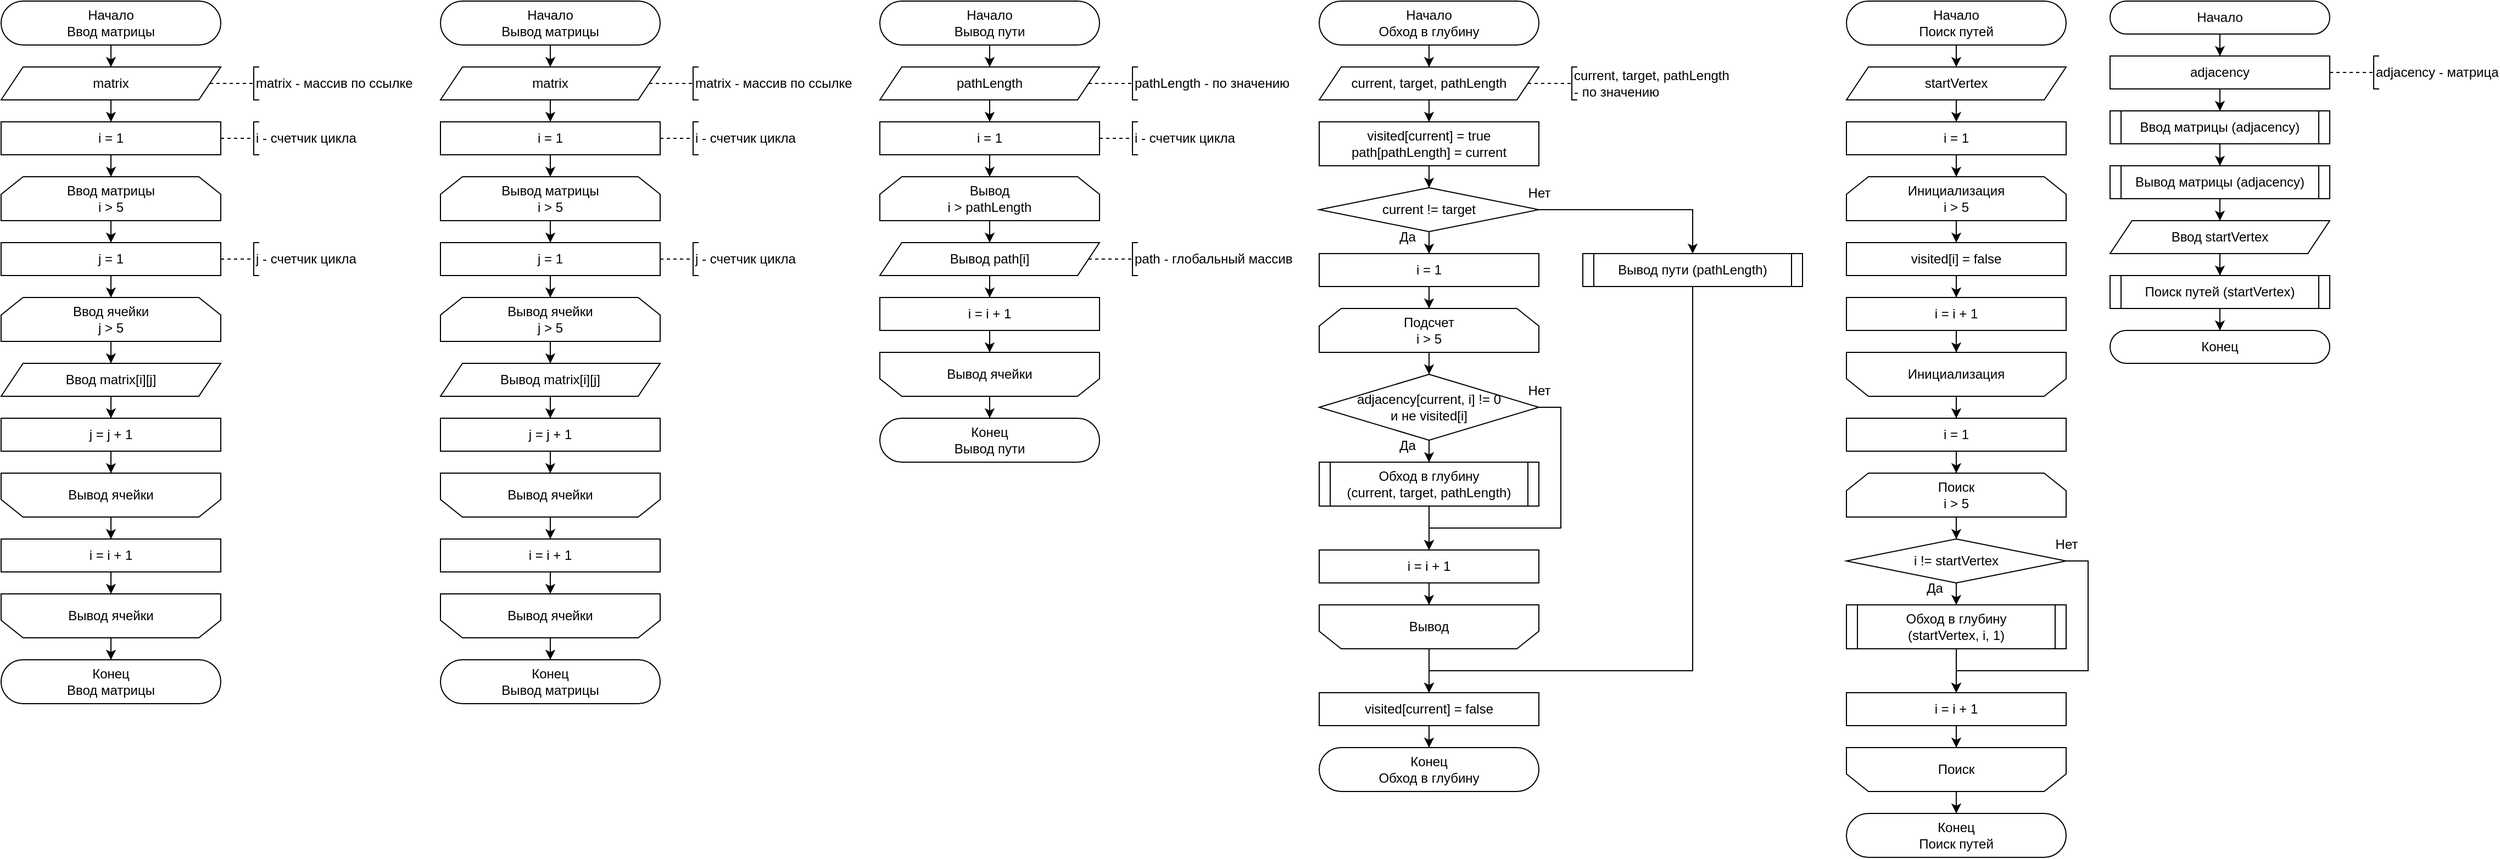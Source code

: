 <mxfile version="27.0.6">
  <diagram name="Страница — 1" id="PtERw0xOoVtdUdhSGjrE">
    <mxGraphModel dx="7130" dy="1777" grid="1" gridSize="10" guides="1" tooltips="1" connect="1" arrows="1" fold="1" page="1" pageScale="1" pageWidth="827" pageHeight="1169" math="0" shadow="0">
      <root>
        <mxCell id="0" />
        <mxCell id="1" parent="0" />
        <mxCell id="CgaMYkyJj40ak3xBpee--20" style="edgeStyle=orthogonalEdgeStyle;rounded=0;orthogonalLoop=1;jettySize=auto;html=1;" parent="1" source="CgaMYkyJj40ak3xBpee--1" target="CgaMYkyJj40ak3xBpee--19" edge="1">
          <mxGeometry relative="1" as="geometry" />
        </mxCell>
        <mxCell id="CgaMYkyJj40ak3xBpee--1" value="Начало&lt;div&gt;Вывод матрицы&lt;/div&gt;" style="rounded=1;whiteSpace=wrap;html=1;arcSize=50;" parent="1" vertex="1">
          <mxGeometry x="440" y="2360" width="200" height="40" as="geometry" />
        </mxCell>
        <mxCell id="CgaMYkyJj40ak3xBpee--2" style="edgeStyle=orthogonalEdgeStyle;rounded=0;orthogonalLoop=1;jettySize=auto;html=1;" parent="1" source="CgaMYkyJj40ak3xBpee--3" target="CgaMYkyJj40ak3xBpee--5" edge="1">
          <mxGeometry relative="1" as="geometry" />
        </mxCell>
        <mxCell id="CgaMYkyJj40ak3xBpee--3" value="i = 1" style="rounded=0;whiteSpace=wrap;html=1;" parent="1" vertex="1">
          <mxGeometry x="440" y="2470" width="200" height="30" as="geometry" />
        </mxCell>
        <mxCell id="CgaMYkyJj40ak3xBpee--4" style="edgeStyle=orthogonalEdgeStyle;rounded=0;orthogonalLoop=1;jettySize=auto;html=1;" parent="1" source="CgaMYkyJj40ak3xBpee--5" target="CgaMYkyJj40ak3xBpee--7" edge="1">
          <mxGeometry relative="1" as="geometry" />
        </mxCell>
        <mxCell id="CgaMYkyJj40ak3xBpee--5" value="Вывод матрицы&lt;br&gt;&lt;div&gt;&lt;font style=&quot;color: rgb(0, 0, 0);&quot;&gt;i &amp;gt; 5&lt;/font&gt;&lt;/div&gt;" style="shape=loopLimit;whiteSpace=wrap;html=1;" parent="1" vertex="1">
          <mxGeometry x="440" y="2520" width="200" height="40" as="geometry" />
        </mxCell>
        <mxCell id="CgaMYkyJj40ak3xBpee--6" style="edgeStyle=orthogonalEdgeStyle;rounded=0;orthogonalLoop=1;jettySize=auto;html=1;" parent="1" source="CgaMYkyJj40ak3xBpee--7" target="CgaMYkyJj40ak3xBpee--9" edge="1">
          <mxGeometry relative="1" as="geometry" />
        </mxCell>
        <mxCell id="CgaMYkyJj40ak3xBpee--7" value="j = 1" style="rounded=0;whiteSpace=wrap;html=1;" parent="1" vertex="1">
          <mxGeometry x="440" y="2580" width="200" height="30" as="geometry" />
        </mxCell>
        <mxCell id="CgaMYkyJj40ak3xBpee--8" style="edgeStyle=orthogonalEdgeStyle;rounded=0;orthogonalLoop=1;jettySize=auto;html=1;" parent="1" source="CgaMYkyJj40ak3xBpee--9" target="CgaMYkyJj40ak3xBpee--11" edge="1">
          <mxGeometry relative="1" as="geometry" />
        </mxCell>
        <mxCell id="CgaMYkyJj40ak3xBpee--9" value="Вывод ячейки&lt;br&gt;&lt;div&gt;&lt;font style=&quot;color: rgb(0, 0, 0);&quot;&gt;j &amp;gt; 5&lt;/font&gt;&lt;/div&gt;" style="shape=loopLimit;whiteSpace=wrap;html=1;" parent="1" vertex="1">
          <mxGeometry x="440" y="2630" width="200" height="40" as="geometry" />
        </mxCell>
        <mxCell id="CgaMYkyJj40ak3xBpee--10" style="edgeStyle=orthogonalEdgeStyle;rounded=0;orthogonalLoop=1;jettySize=auto;html=1;" parent="1" source="CgaMYkyJj40ak3xBpee--11" target="CgaMYkyJj40ak3xBpee--13" edge="1">
          <mxGeometry relative="1" as="geometry" />
        </mxCell>
        <mxCell id="CgaMYkyJj40ak3xBpee--11" value="Вывод matrix[i][j]" style="shape=parallelogram;perimeter=parallelogramPerimeter;whiteSpace=wrap;html=1;fixedSize=1;" parent="1" vertex="1">
          <mxGeometry x="440" y="2690" width="200" height="30" as="geometry" />
        </mxCell>
        <mxCell id="CgaMYkyJj40ak3xBpee--12" style="edgeStyle=orthogonalEdgeStyle;rounded=0;orthogonalLoop=1;jettySize=auto;html=1;" parent="1" source="CgaMYkyJj40ak3xBpee--13" target="CgaMYkyJj40ak3xBpee--15" edge="1">
          <mxGeometry relative="1" as="geometry" />
        </mxCell>
        <mxCell id="CgaMYkyJj40ak3xBpee--13" value="j = j + 1" style="rounded=0;whiteSpace=wrap;html=1;" parent="1" vertex="1">
          <mxGeometry x="440" y="2740" width="200" height="30" as="geometry" />
        </mxCell>
        <mxCell id="CgaMYkyJj40ak3xBpee--14" style="edgeStyle=orthogonalEdgeStyle;rounded=0;orthogonalLoop=1;jettySize=auto;html=1;" parent="1" source="CgaMYkyJj40ak3xBpee--15" target="CgaMYkyJj40ak3xBpee--17" edge="1">
          <mxGeometry relative="1" as="geometry" />
        </mxCell>
        <mxCell id="CgaMYkyJj40ak3xBpee--15" value="Вывод ячейки" style="shape=loopLimit;whiteSpace=wrap;html=1;direction=west;" parent="1" vertex="1">
          <mxGeometry x="440" y="2790" width="200" height="40" as="geometry" />
        </mxCell>
        <mxCell id="CgaMYkyJj40ak3xBpee--16" style="edgeStyle=orthogonalEdgeStyle;rounded=0;orthogonalLoop=1;jettySize=auto;html=1;" parent="1" source="CgaMYkyJj40ak3xBpee--17" target="CgaMYkyJj40ak3xBpee--18" edge="1">
          <mxGeometry relative="1" as="geometry" />
        </mxCell>
        <mxCell id="CgaMYkyJj40ak3xBpee--17" value="i = i + 1" style="rounded=0;whiteSpace=wrap;html=1;" parent="1" vertex="1">
          <mxGeometry x="440" y="2850" width="200" height="30" as="geometry" />
        </mxCell>
        <mxCell id="CgaMYkyJj40ak3xBpee--26" style="edgeStyle=orthogonalEdgeStyle;rounded=0;orthogonalLoop=1;jettySize=auto;html=1;" parent="1" source="CgaMYkyJj40ak3xBpee--18" target="CgaMYkyJj40ak3xBpee--25" edge="1">
          <mxGeometry relative="1" as="geometry" />
        </mxCell>
        <mxCell id="CgaMYkyJj40ak3xBpee--18" value="Вывод ячейки" style="shape=loopLimit;whiteSpace=wrap;html=1;direction=west;" parent="1" vertex="1">
          <mxGeometry x="440" y="2900" width="200" height="40" as="geometry" />
        </mxCell>
        <mxCell id="CgaMYkyJj40ak3xBpee--21" style="edgeStyle=orthogonalEdgeStyle;rounded=0;orthogonalLoop=1;jettySize=auto;html=1;" parent="1" source="CgaMYkyJj40ak3xBpee--19" target="CgaMYkyJj40ak3xBpee--3" edge="1">
          <mxGeometry relative="1" as="geometry" />
        </mxCell>
        <mxCell id="CgaMYkyJj40ak3xBpee--19" value="matrix" style="shape=parallelogram;perimeter=parallelogramPerimeter;whiteSpace=wrap;html=1;fixedSize=1;" parent="1" vertex="1">
          <mxGeometry x="440" y="2420" width="200" height="30" as="geometry" />
        </mxCell>
        <mxCell id="CgaMYkyJj40ak3xBpee--23" value="matrix - массив по ссылке" style="strokeWidth=1;html=1;shape=mxgraph.flowchart.annotation_1;align=left;pointerEvents=1;" parent="1" vertex="1">
          <mxGeometry x="670" y="2420" width="5" height="30" as="geometry" />
        </mxCell>
        <mxCell id="CgaMYkyJj40ak3xBpee--24" value="" style="endArrow=none;html=1;rounded=0;entryX=0;entryY=0.5;entryDx=0;entryDy=0;entryPerimeter=0;dashed=1;" parent="1" target="CgaMYkyJj40ak3xBpee--23" edge="1">
          <mxGeometry width="50" height="50" relative="1" as="geometry">
            <mxPoint x="630" y="2435" as="sourcePoint" />
            <mxPoint x="720" y="2425" as="targetPoint" />
          </mxGeometry>
        </mxCell>
        <mxCell id="CgaMYkyJj40ak3xBpee--25" value="Конец&lt;br&gt;&lt;div&gt;Вывод матрицы&lt;/div&gt;" style="rounded=1;whiteSpace=wrap;html=1;arcSize=50;" parent="1" vertex="1">
          <mxGeometry x="440" y="2960" width="200" height="40" as="geometry" />
        </mxCell>
        <mxCell id="CgaMYkyJj40ak3xBpee--354" style="edgeStyle=orthogonalEdgeStyle;rounded=0;orthogonalLoop=1;jettySize=auto;html=1;" parent="1" source="CgaMYkyJj40ak3xBpee--27" target="CgaMYkyJj40ak3xBpee--351" edge="1">
          <mxGeometry relative="1" as="geometry" />
        </mxCell>
        <mxCell id="CgaMYkyJj40ak3xBpee--27" value="Начало&lt;div&gt;Ввод матрицы&lt;/div&gt;" style="rounded=1;whiteSpace=wrap;html=1;arcSize=50;" parent="1" vertex="1">
          <mxGeometry x="40" y="2360" width="200" height="40" as="geometry" />
        </mxCell>
        <mxCell id="CgaMYkyJj40ak3xBpee--28" style="edgeStyle=orthogonalEdgeStyle;rounded=0;orthogonalLoop=1;jettySize=auto;html=1;" parent="1" source="CgaMYkyJj40ak3xBpee--29" target="CgaMYkyJj40ak3xBpee--31" edge="1">
          <mxGeometry relative="1" as="geometry" />
        </mxCell>
        <mxCell id="CgaMYkyJj40ak3xBpee--29" value="i = 1" style="rounded=0;whiteSpace=wrap;html=1;" parent="1" vertex="1">
          <mxGeometry x="40" y="2470" width="200" height="30" as="geometry" />
        </mxCell>
        <mxCell id="CgaMYkyJj40ak3xBpee--30" style="edgeStyle=orthogonalEdgeStyle;rounded=0;orthogonalLoop=1;jettySize=auto;html=1;" parent="1" source="CgaMYkyJj40ak3xBpee--31" target="CgaMYkyJj40ak3xBpee--33" edge="1">
          <mxGeometry relative="1" as="geometry" />
        </mxCell>
        <mxCell id="CgaMYkyJj40ak3xBpee--31" value="Ввод матрицы&lt;br&gt;&lt;div&gt;&lt;font style=&quot;color: rgb(0, 0, 0);&quot;&gt;i &amp;gt; 5&lt;/font&gt;&lt;/div&gt;" style="shape=loopLimit;whiteSpace=wrap;html=1;" parent="1" vertex="1">
          <mxGeometry x="40" y="2520" width="200" height="40" as="geometry" />
        </mxCell>
        <mxCell id="CgaMYkyJj40ak3xBpee--32" style="edgeStyle=orthogonalEdgeStyle;rounded=0;orthogonalLoop=1;jettySize=auto;html=1;" parent="1" source="CgaMYkyJj40ak3xBpee--33" target="CgaMYkyJj40ak3xBpee--35" edge="1">
          <mxGeometry relative="1" as="geometry" />
        </mxCell>
        <mxCell id="CgaMYkyJj40ak3xBpee--33" value="j = 1" style="rounded=0;whiteSpace=wrap;html=1;" parent="1" vertex="1">
          <mxGeometry x="40" y="2580" width="200" height="30" as="geometry" />
        </mxCell>
        <mxCell id="CgaMYkyJj40ak3xBpee--34" style="edgeStyle=orthogonalEdgeStyle;rounded=0;orthogonalLoop=1;jettySize=auto;html=1;" parent="1" source="CgaMYkyJj40ak3xBpee--35" target="CgaMYkyJj40ak3xBpee--37" edge="1">
          <mxGeometry relative="1" as="geometry" />
        </mxCell>
        <mxCell id="CgaMYkyJj40ak3xBpee--35" value="Ввод ячейки&lt;br&gt;&lt;div&gt;&lt;font style=&quot;color: rgb(0, 0, 0);&quot;&gt;j &amp;gt; 5&lt;/font&gt;&lt;/div&gt;" style="shape=loopLimit;whiteSpace=wrap;html=1;" parent="1" vertex="1">
          <mxGeometry x="40" y="2630" width="200" height="40" as="geometry" />
        </mxCell>
        <mxCell id="CgaMYkyJj40ak3xBpee--36" style="edgeStyle=orthogonalEdgeStyle;rounded=0;orthogonalLoop=1;jettySize=auto;html=1;" parent="1" source="CgaMYkyJj40ak3xBpee--37" target="CgaMYkyJj40ak3xBpee--39" edge="1">
          <mxGeometry relative="1" as="geometry" />
        </mxCell>
        <mxCell id="CgaMYkyJj40ak3xBpee--37" value="Ввод matrix[i][j]" style="shape=parallelogram;perimeter=parallelogramPerimeter;whiteSpace=wrap;html=1;fixedSize=1;" parent="1" vertex="1">
          <mxGeometry x="40" y="2690" width="200" height="30" as="geometry" />
        </mxCell>
        <mxCell id="CgaMYkyJj40ak3xBpee--38" style="edgeStyle=orthogonalEdgeStyle;rounded=0;orthogonalLoop=1;jettySize=auto;html=1;" parent="1" source="CgaMYkyJj40ak3xBpee--39" target="CgaMYkyJj40ak3xBpee--41" edge="1">
          <mxGeometry relative="1" as="geometry" />
        </mxCell>
        <mxCell id="CgaMYkyJj40ak3xBpee--39" value="j = j + 1" style="rounded=0;whiteSpace=wrap;html=1;" parent="1" vertex="1">
          <mxGeometry x="40" y="2740" width="200" height="30" as="geometry" />
        </mxCell>
        <mxCell id="CgaMYkyJj40ak3xBpee--40" style="edgeStyle=orthogonalEdgeStyle;rounded=0;orthogonalLoop=1;jettySize=auto;html=1;" parent="1" source="CgaMYkyJj40ak3xBpee--41" target="CgaMYkyJj40ak3xBpee--43" edge="1">
          <mxGeometry relative="1" as="geometry" />
        </mxCell>
        <mxCell id="CgaMYkyJj40ak3xBpee--41" value="Вывод ячейки" style="shape=loopLimit;whiteSpace=wrap;html=1;direction=west;" parent="1" vertex="1">
          <mxGeometry x="40" y="2790" width="200" height="40" as="geometry" />
        </mxCell>
        <mxCell id="CgaMYkyJj40ak3xBpee--42" style="edgeStyle=orthogonalEdgeStyle;rounded=0;orthogonalLoop=1;jettySize=auto;html=1;" parent="1" source="CgaMYkyJj40ak3xBpee--43" target="CgaMYkyJj40ak3xBpee--44" edge="1">
          <mxGeometry relative="1" as="geometry" />
        </mxCell>
        <mxCell id="CgaMYkyJj40ak3xBpee--43" value="i = i + 1" style="rounded=0;whiteSpace=wrap;html=1;" parent="1" vertex="1">
          <mxGeometry x="40" y="2850" width="200" height="30" as="geometry" />
        </mxCell>
        <mxCell id="CgaMYkyJj40ak3xBpee--51" style="edgeStyle=orthogonalEdgeStyle;rounded=0;orthogonalLoop=1;jettySize=auto;html=1;" parent="1" source="CgaMYkyJj40ak3xBpee--44" target="CgaMYkyJj40ak3xBpee--50" edge="1">
          <mxGeometry relative="1" as="geometry" />
        </mxCell>
        <mxCell id="CgaMYkyJj40ak3xBpee--44" value="Вывод ячейки" style="shape=loopLimit;whiteSpace=wrap;html=1;direction=west;" parent="1" vertex="1">
          <mxGeometry x="40" y="2900" width="200" height="40" as="geometry" />
        </mxCell>
        <mxCell id="CgaMYkyJj40ak3xBpee--46" value="i - счетчик цикла" style="strokeWidth=1;html=1;shape=mxgraph.flowchart.annotation_1;align=left;pointerEvents=1;" parent="1" vertex="1">
          <mxGeometry x="670" y="2470" width="5" height="30" as="geometry" />
        </mxCell>
        <mxCell id="CgaMYkyJj40ak3xBpee--47" value="" style="endArrow=none;html=1;rounded=0;entryX=0;entryY=0.5;entryDx=0;entryDy=0;entryPerimeter=0;dashed=1;" parent="1" target="CgaMYkyJj40ak3xBpee--46" edge="1">
          <mxGeometry width="50" height="50" relative="1" as="geometry">
            <mxPoint x="640" y="2485" as="sourcePoint" />
            <mxPoint x="730" y="2475" as="targetPoint" />
          </mxGeometry>
        </mxCell>
        <mxCell id="CgaMYkyJj40ak3xBpee--48" value="j - счетчик цикла" style="strokeWidth=1;html=1;shape=mxgraph.flowchart.annotation_1;align=left;pointerEvents=1;" parent="1" vertex="1">
          <mxGeometry x="670" y="2580" width="5" height="30" as="geometry" />
        </mxCell>
        <mxCell id="CgaMYkyJj40ak3xBpee--49" value="" style="endArrow=none;html=1;rounded=0;entryX=0;entryY=0.5;entryDx=0;entryDy=0;entryPerimeter=0;dashed=1;" parent="1" target="CgaMYkyJj40ak3xBpee--48" edge="1">
          <mxGeometry width="50" height="50" relative="1" as="geometry">
            <mxPoint x="640" y="2595" as="sourcePoint" />
            <mxPoint x="730" y="2585" as="targetPoint" />
          </mxGeometry>
        </mxCell>
        <mxCell id="CgaMYkyJj40ak3xBpee--50" value="Конец&lt;br&gt;&lt;div&gt;Ввод матрицы&lt;/div&gt;" style="rounded=1;whiteSpace=wrap;html=1;arcSize=50;" parent="1" vertex="1">
          <mxGeometry x="40" y="2960" width="200" height="40" as="geometry" />
        </mxCell>
        <mxCell id="CgaMYkyJj40ak3xBpee--54" value="i - счетчик цикла" style="strokeWidth=1;html=1;shape=mxgraph.flowchart.annotation_1;align=left;pointerEvents=1;" parent="1" vertex="1">
          <mxGeometry x="270" y="2470" width="5" height="30" as="geometry" />
        </mxCell>
        <mxCell id="CgaMYkyJj40ak3xBpee--55" value="" style="endArrow=none;html=1;rounded=0;entryX=0;entryY=0.5;entryDx=0;entryDy=0;entryPerimeter=0;dashed=1;" parent="1" target="CgaMYkyJj40ak3xBpee--54" edge="1">
          <mxGeometry width="50" height="50" relative="1" as="geometry">
            <mxPoint x="240" y="2485" as="sourcePoint" />
            <mxPoint x="330" y="2475" as="targetPoint" />
          </mxGeometry>
        </mxCell>
        <mxCell id="CgaMYkyJj40ak3xBpee--56" value="j - счетчик цикла" style="strokeWidth=1;html=1;shape=mxgraph.flowchart.annotation_1;align=left;pointerEvents=1;" parent="1" vertex="1">
          <mxGeometry x="270" y="2580" width="5" height="30" as="geometry" />
        </mxCell>
        <mxCell id="CgaMYkyJj40ak3xBpee--57" value="" style="endArrow=none;html=1;rounded=0;entryX=0;entryY=0.5;entryDx=0;entryDy=0;entryPerimeter=0;dashed=1;" parent="1" target="CgaMYkyJj40ak3xBpee--56" edge="1">
          <mxGeometry width="50" height="50" relative="1" as="geometry">
            <mxPoint x="240" y="2595" as="sourcePoint" />
            <mxPoint x="330" y="2585" as="targetPoint" />
          </mxGeometry>
        </mxCell>
        <mxCell id="CgaMYkyJj40ak3xBpee--355" style="edgeStyle=orthogonalEdgeStyle;rounded=0;orthogonalLoop=1;jettySize=auto;html=1;" parent="1" source="CgaMYkyJj40ak3xBpee--351" target="CgaMYkyJj40ak3xBpee--29" edge="1">
          <mxGeometry relative="1" as="geometry" />
        </mxCell>
        <mxCell id="CgaMYkyJj40ak3xBpee--351" value="matrix" style="shape=parallelogram;perimeter=parallelogramPerimeter;whiteSpace=wrap;html=1;fixedSize=1;" parent="1" vertex="1">
          <mxGeometry x="40" y="2420" width="200" height="30" as="geometry" />
        </mxCell>
        <mxCell id="CgaMYkyJj40ak3xBpee--352" value="matrix - массив по ссылке" style="strokeWidth=1;html=1;shape=mxgraph.flowchart.annotation_1;align=left;pointerEvents=1;" parent="1" vertex="1">
          <mxGeometry x="270" y="2420" width="5" height="30" as="geometry" />
        </mxCell>
        <mxCell id="CgaMYkyJj40ak3xBpee--353" value="" style="endArrow=none;html=1;rounded=0;entryX=0;entryY=0.5;entryDx=0;entryDy=0;entryPerimeter=0;dashed=1;" parent="1" target="CgaMYkyJj40ak3xBpee--352" edge="1">
          <mxGeometry width="50" height="50" relative="1" as="geometry">
            <mxPoint x="230" y="2435" as="sourcePoint" />
            <mxPoint x="320" y="2425" as="targetPoint" />
          </mxGeometry>
        </mxCell>
        <mxCell id="zHZk2J5-mrtKsKV-vGM3-3" style="edgeStyle=orthogonalEdgeStyle;rounded=0;orthogonalLoop=1;jettySize=auto;html=1;" parent="1" source="zHZk2J5-mrtKsKV-vGM3-1" target="zHZk2J5-mrtKsKV-vGM3-2" edge="1">
          <mxGeometry relative="1" as="geometry" />
        </mxCell>
        <mxCell id="zHZk2J5-mrtKsKV-vGM3-1" value="Начало&lt;div&gt;Вывод пути&lt;/div&gt;" style="rounded=1;whiteSpace=wrap;html=1;arcSize=50;" parent="1" vertex="1">
          <mxGeometry x="840" y="2360" width="200" height="40" as="geometry" />
        </mxCell>
        <mxCell id="zHZk2J5-mrtKsKV-vGM3-11" style="edgeStyle=orthogonalEdgeStyle;rounded=0;orthogonalLoop=1;jettySize=auto;html=1;" parent="1" source="zHZk2J5-mrtKsKV-vGM3-2" target="zHZk2J5-mrtKsKV-vGM3-6" edge="1">
          <mxGeometry relative="1" as="geometry" />
        </mxCell>
        <mxCell id="zHZk2J5-mrtKsKV-vGM3-2" value="pathLength" style="shape=parallelogram;perimeter=parallelogramPerimeter;whiteSpace=wrap;html=1;fixedSize=1;" parent="1" vertex="1">
          <mxGeometry x="840" y="2420" width="200" height="30" as="geometry" />
        </mxCell>
        <mxCell id="zHZk2J5-mrtKsKV-vGM3-4" value="pathLength - по значению" style="strokeWidth=1;html=1;shape=mxgraph.flowchart.annotation_1;align=left;pointerEvents=1;" parent="1" vertex="1">
          <mxGeometry x="1070" y="2420" width="5" height="30" as="geometry" />
        </mxCell>
        <mxCell id="zHZk2J5-mrtKsKV-vGM3-5" value="" style="endArrow=none;html=1;rounded=0;entryX=0;entryY=0.5;entryDx=0;entryDy=0;entryPerimeter=0;dashed=1;" parent="1" target="zHZk2J5-mrtKsKV-vGM3-4" edge="1">
          <mxGeometry width="50" height="50" relative="1" as="geometry">
            <mxPoint x="1030" y="2435" as="sourcePoint" />
            <mxPoint x="1120" y="2425" as="targetPoint" />
          </mxGeometry>
        </mxCell>
        <mxCell id="zHZk2J5-mrtKsKV-vGM3-13" style="edgeStyle=orthogonalEdgeStyle;rounded=0;orthogonalLoop=1;jettySize=auto;html=1;" parent="1" source="zHZk2J5-mrtKsKV-vGM3-6" target="zHZk2J5-mrtKsKV-vGM3-12" edge="1">
          <mxGeometry relative="1" as="geometry" />
        </mxCell>
        <mxCell id="zHZk2J5-mrtKsKV-vGM3-6" value="i = 1" style="rounded=0;whiteSpace=wrap;html=1;" parent="1" vertex="1">
          <mxGeometry x="840" y="2470" width="200" height="30" as="geometry" />
        </mxCell>
        <mxCell id="zHZk2J5-mrtKsKV-vGM3-7" value="i - счетчик цикла" style="strokeWidth=1;html=1;shape=mxgraph.flowchart.annotation_1;align=left;pointerEvents=1;" parent="1" vertex="1">
          <mxGeometry x="1070" y="2470" width="5" height="30" as="geometry" />
        </mxCell>
        <mxCell id="zHZk2J5-mrtKsKV-vGM3-8" value="" style="endArrow=none;html=1;rounded=0;entryX=0;entryY=0.5;entryDx=0;entryDy=0;entryPerimeter=0;dashed=1;" parent="1" target="zHZk2J5-mrtKsKV-vGM3-7" edge="1">
          <mxGeometry width="50" height="50" relative="1" as="geometry">
            <mxPoint x="1040" y="2485" as="sourcePoint" />
            <mxPoint x="1130" y="2475" as="targetPoint" />
          </mxGeometry>
        </mxCell>
        <mxCell id="zHZk2J5-mrtKsKV-vGM3-15" style="edgeStyle=orthogonalEdgeStyle;rounded=0;orthogonalLoop=1;jettySize=auto;html=1;" parent="1" source="zHZk2J5-mrtKsKV-vGM3-12" target="zHZk2J5-mrtKsKV-vGM3-14" edge="1">
          <mxGeometry relative="1" as="geometry" />
        </mxCell>
        <mxCell id="zHZk2J5-mrtKsKV-vGM3-12" value="Вывод&lt;br&gt;&lt;div&gt;&lt;font style=&quot;color: rgb(0, 0, 0);&quot;&gt;i &amp;gt; pathLength&lt;/font&gt;&lt;/div&gt;" style="shape=loopLimit;whiteSpace=wrap;html=1;" parent="1" vertex="1">
          <mxGeometry x="840" y="2520" width="200" height="40" as="geometry" />
        </mxCell>
        <mxCell id="zHZk2J5-mrtKsKV-vGM3-19" style="edgeStyle=orthogonalEdgeStyle;rounded=0;orthogonalLoop=1;jettySize=auto;html=1;" parent="1" source="zHZk2J5-mrtKsKV-vGM3-14" target="zHZk2J5-mrtKsKV-vGM3-16" edge="1">
          <mxGeometry relative="1" as="geometry" />
        </mxCell>
        <mxCell id="zHZk2J5-mrtKsKV-vGM3-14" value="Вывод path[i]" style="shape=parallelogram;perimeter=parallelogramPerimeter;whiteSpace=wrap;html=1;fixedSize=1;" parent="1" vertex="1">
          <mxGeometry x="840" y="2580" width="200" height="30" as="geometry" />
        </mxCell>
        <mxCell id="zHZk2J5-mrtKsKV-vGM3-24" style="edgeStyle=orthogonalEdgeStyle;rounded=0;orthogonalLoop=1;jettySize=auto;html=1;" parent="1" source="zHZk2J5-mrtKsKV-vGM3-16" target="zHZk2J5-mrtKsKV-vGM3-23" edge="1">
          <mxGeometry relative="1" as="geometry" />
        </mxCell>
        <mxCell id="zHZk2J5-mrtKsKV-vGM3-16" value="i = i + 1" style="rounded=0;whiteSpace=wrap;html=1;" parent="1" vertex="1">
          <mxGeometry x="840" y="2630" width="200" height="30" as="geometry" />
        </mxCell>
        <mxCell id="zHZk2J5-mrtKsKV-vGM3-20" value="path - глобальный массив" style="strokeWidth=1;html=1;shape=mxgraph.flowchart.annotation_1;align=left;pointerEvents=1;" parent="1" vertex="1">
          <mxGeometry x="1070" y="2580" width="5" height="30" as="geometry" />
        </mxCell>
        <mxCell id="zHZk2J5-mrtKsKV-vGM3-21" value="" style="endArrow=none;html=1;rounded=0;entryX=0;entryY=0.5;entryDx=0;entryDy=0;entryPerimeter=0;dashed=1;" parent="1" target="zHZk2J5-mrtKsKV-vGM3-20" edge="1">
          <mxGeometry width="50" height="50" relative="1" as="geometry">
            <mxPoint x="1030" y="2595" as="sourcePoint" />
            <mxPoint x="1120" y="2585" as="targetPoint" />
          </mxGeometry>
        </mxCell>
        <mxCell id="zHZk2J5-mrtKsKV-vGM3-26" style="edgeStyle=orthogonalEdgeStyle;rounded=0;orthogonalLoop=1;jettySize=auto;html=1;" parent="1" source="zHZk2J5-mrtKsKV-vGM3-23" target="zHZk2J5-mrtKsKV-vGM3-25" edge="1">
          <mxGeometry relative="1" as="geometry" />
        </mxCell>
        <mxCell id="zHZk2J5-mrtKsKV-vGM3-23" value="Вывод ячейки" style="shape=loopLimit;whiteSpace=wrap;html=1;direction=west;" parent="1" vertex="1">
          <mxGeometry x="840" y="2680" width="200" height="40" as="geometry" />
        </mxCell>
        <mxCell id="zHZk2J5-mrtKsKV-vGM3-25" value="Конец&lt;br&gt;&lt;div&gt;Вывод пути&lt;/div&gt;" style="rounded=1;whiteSpace=wrap;html=1;arcSize=50;" parent="1" vertex="1">
          <mxGeometry x="840" y="2740" width="200" height="40" as="geometry" />
        </mxCell>
        <mxCell id="zHZk2J5-mrtKsKV-vGM3-30" style="edgeStyle=orthogonalEdgeStyle;rounded=0;orthogonalLoop=1;jettySize=auto;html=1;" parent="1" source="zHZk2J5-mrtKsKV-vGM3-27" target="zHZk2J5-mrtKsKV-vGM3-28" edge="1">
          <mxGeometry relative="1" as="geometry" />
        </mxCell>
        <mxCell id="zHZk2J5-mrtKsKV-vGM3-27" value="Начало&lt;div&gt;Обход в глубину&lt;/div&gt;" style="rounded=1;whiteSpace=wrap;html=1;arcSize=50;" parent="1" vertex="1">
          <mxGeometry x="1240" y="2360" width="200" height="40" as="geometry" />
        </mxCell>
        <mxCell id="zHZk2J5-mrtKsKV-vGM3-34" style="edgeStyle=orthogonalEdgeStyle;rounded=0;orthogonalLoop=1;jettySize=auto;html=1;" parent="1" source="zHZk2J5-mrtKsKV-vGM3-28" target="zHZk2J5-mrtKsKV-vGM3-33" edge="1">
          <mxGeometry relative="1" as="geometry" />
        </mxCell>
        <mxCell id="zHZk2J5-mrtKsKV-vGM3-28" value="current, target, pathLength" style="shape=parallelogram;perimeter=parallelogramPerimeter;whiteSpace=wrap;html=1;fixedSize=1;" parent="1" vertex="1">
          <mxGeometry x="1240" y="2420" width="200" height="30" as="geometry" />
        </mxCell>
        <mxCell id="zHZk2J5-mrtKsKV-vGM3-31" value="current, target, pathLength&amp;nbsp;&lt;div&gt;- по значению&lt;/div&gt;" style="strokeWidth=1;html=1;shape=mxgraph.flowchart.annotation_1;align=left;pointerEvents=1;" parent="1" vertex="1">
          <mxGeometry x="1470" y="2420" width="5" height="30" as="geometry" />
        </mxCell>
        <mxCell id="zHZk2J5-mrtKsKV-vGM3-32" value="" style="endArrow=none;html=1;rounded=0;entryX=0;entryY=0.5;entryDx=0;entryDy=0;entryPerimeter=0;dashed=1;" parent="1" target="zHZk2J5-mrtKsKV-vGM3-31" edge="1">
          <mxGeometry width="50" height="50" relative="1" as="geometry">
            <mxPoint x="1430" y="2435" as="sourcePoint" />
            <mxPoint x="1520" y="2425" as="targetPoint" />
          </mxGeometry>
        </mxCell>
        <mxCell id="zHZk2J5-mrtKsKV-vGM3-36" style="edgeStyle=orthogonalEdgeStyle;rounded=0;orthogonalLoop=1;jettySize=auto;html=1;" parent="1" source="zHZk2J5-mrtKsKV-vGM3-33" target="zHZk2J5-mrtKsKV-vGM3-35" edge="1">
          <mxGeometry relative="1" as="geometry" />
        </mxCell>
        <mxCell id="zHZk2J5-mrtKsKV-vGM3-33" value="visited[current] = true&lt;div&gt;path[pathLength] = current&lt;/div&gt;" style="rounded=0;whiteSpace=wrap;html=1;" parent="1" vertex="1">
          <mxGeometry x="1240" y="2470" width="200" height="40" as="geometry" />
        </mxCell>
        <mxCell id="zHZk2J5-mrtKsKV-vGM3-38" style="edgeStyle=orthogonalEdgeStyle;rounded=0;orthogonalLoop=1;jettySize=auto;html=1;" parent="1" source="zHZk2J5-mrtKsKV-vGM3-35" target="zHZk2J5-mrtKsKV-vGM3-37" edge="1">
          <mxGeometry relative="1" as="geometry" />
        </mxCell>
        <mxCell id="zHZk2J5-mrtKsKV-vGM3-66" style="edgeStyle=orthogonalEdgeStyle;rounded=0;orthogonalLoop=1;jettySize=auto;html=1;" parent="1" source="zHZk2J5-mrtKsKV-vGM3-35" target="zHZk2J5-mrtKsKV-vGM3-63" edge="1">
          <mxGeometry relative="1" as="geometry" />
        </mxCell>
        <mxCell id="zHZk2J5-mrtKsKV-vGM3-35" value="current != target" style="rhombus;whiteSpace=wrap;html=1;" parent="1" vertex="1">
          <mxGeometry x="1240" y="2530" width="200" height="40" as="geometry" />
        </mxCell>
        <mxCell id="zHZk2J5-mrtKsKV-vGM3-40" style="edgeStyle=orthogonalEdgeStyle;rounded=0;orthogonalLoop=1;jettySize=auto;html=1;entryX=0.5;entryY=0;entryDx=0;entryDy=0;" parent="1" source="zHZk2J5-mrtKsKV-vGM3-37" target="zHZk2J5-mrtKsKV-vGM3-39" edge="1">
          <mxGeometry relative="1" as="geometry" />
        </mxCell>
        <mxCell id="zHZk2J5-mrtKsKV-vGM3-37" value="i = 1" style="rounded=0;whiteSpace=wrap;html=1;" parent="1" vertex="1">
          <mxGeometry x="1240" y="2590" width="200" height="30" as="geometry" />
        </mxCell>
        <mxCell id="zHZk2J5-mrtKsKV-vGM3-42" style="edgeStyle=orthogonalEdgeStyle;rounded=0;orthogonalLoop=1;jettySize=auto;html=1;" parent="1" source="zHZk2J5-mrtKsKV-vGM3-39" target="zHZk2J5-mrtKsKV-vGM3-41" edge="1">
          <mxGeometry relative="1" as="geometry" />
        </mxCell>
        <mxCell id="zHZk2J5-mrtKsKV-vGM3-39" value="Подсчет&lt;br&gt;&lt;div&gt;&lt;font style=&quot;color: rgb(0, 0, 0);&quot;&gt;i &amp;gt; 5&lt;/font&gt;&lt;/div&gt;" style="shape=loopLimit;whiteSpace=wrap;html=1;" parent="1" vertex="1">
          <mxGeometry x="1240" y="2640" width="200" height="40" as="geometry" />
        </mxCell>
        <mxCell id="zHZk2J5-mrtKsKV-vGM3-48" style="edgeStyle=orthogonalEdgeStyle;rounded=0;orthogonalLoop=1;jettySize=auto;html=1;" parent="1" source="zHZk2J5-mrtKsKV-vGM3-41" target="zHZk2J5-mrtKsKV-vGM3-45" edge="1">
          <mxGeometry relative="1" as="geometry" />
        </mxCell>
        <mxCell id="zHZk2J5-mrtKsKV-vGM3-52" style="edgeStyle=orthogonalEdgeStyle;rounded=0;orthogonalLoop=1;jettySize=auto;html=1;" parent="1" source="zHZk2J5-mrtKsKV-vGM3-41" target="zHZk2J5-mrtKsKV-vGM3-49" edge="1">
          <mxGeometry relative="1" as="geometry">
            <Array as="points">
              <mxPoint x="1460" y="2730" />
              <mxPoint x="1460" y="2840" />
              <mxPoint x="1340" y="2840" />
            </Array>
          </mxGeometry>
        </mxCell>
        <mxCell id="zHZk2J5-mrtKsKV-vGM3-41" value="adjacency[current, i] != 0&lt;div&gt;и не visited[i]&lt;/div&gt;" style="rhombus;whiteSpace=wrap;html=1;" parent="1" vertex="1">
          <mxGeometry x="1240" y="2700" width="200" height="60" as="geometry" />
        </mxCell>
        <mxCell id="zHZk2J5-mrtKsKV-vGM3-44" value="" style="group" parent="1" vertex="1" connectable="0">
          <mxGeometry x="1240" y="2780" width="200" height="40" as="geometry" />
        </mxCell>
        <mxCell id="zHZk2J5-mrtKsKV-vGM3-45" value="Обход в глубину&lt;div&gt;(current, target, pathLength)&lt;/div&gt;" style="rounded=0;whiteSpace=wrap;html=1;" parent="zHZk2J5-mrtKsKV-vGM3-44" vertex="1">
          <mxGeometry width="200" height="40" as="geometry" />
        </mxCell>
        <mxCell id="zHZk2J5-mrtKsKV-vGM3-46" value="" style="endArrow=none;html=1;rounded=0;" parent="zHZk2J5-mrtKsKV-vGM3-44" edge="1">
          <mxGeometry width="50" height="50" relative="1" as="geometry">
            <mxPoint x="10" as="sourcePoint" />
            <mxPoint x="10" y="40" as="targetPoint" />
          </mxGeometry>
        </mxCell>
        <mxCell id="zHZk2J5-mrtKsKV-vGM3-47" value="" style="endArrow=none;html=1;rounded=0;" parent="zHZk2J5-mrtKsKV-vGM3-44" edge="1">
          <mxGeometry width="50" height="50" relative="1" as="geometry">
            <mxPoint x="190" as="sourcePoint" />
            <mxPoint x="190" y="40" as="targetPoint" />
          </mxGeometry>
        </mxCell>
        <mxCell id="zHZk2J5-mrtKsKV-vGM3-56" style="edgeStyle=orthogonalEdgeStyle;rounded=0;orthogonalLoop=1;jettySize=auto;html=1;" parent="1" source="zHZk2J5-mrtKsKV-vGM3-49" target="zHZk2J5-mrtKsKV-vGM3-55" edge="1">
          <mxGeometry relative="1" as="geometry" />
        </mxCell>
        <mxCell id="zHZk2J5-mrtKsKV-vGM3-49" value="i = i + 1" style="rounded=0;whiteSpace=wrap;html=1;" parent="1" vertex="1">
          <mxGeometry x="1240" y="2860" width="200" height="30" as="geometry" />
        </mxCell>
        <mxCell id="zHZk2J5-mrtKsKV-vGM3-50" style="edgeStyle=orthogonalEdgeStyle;rounded=0;orthogonalLoop=1;jettySize=auto;html=1;" parent="1" source="zHZk2J5-mrtKsKV-vGM3-45" target="zHZk2J5-mrtKsKV-vGM3-49" edge="1">
          <mxGeometry relative="1" as="geometry" />
        </mxCell>
        <mxCell id="zHZk2J5-mrtKsKV-vGM3-53" value="Да" style="text;html=1;align=center;verticalAlign=middle;resizable=0;points=[];autosize=1;strokeColor=none;fillColor=none;" parent="1" vertex="1">
          <mxGeometry x="1300" y="2750" width="40" height="30" as="geometry" />
        </mxCell>
        <mxCell id="zHZk2J5-mrtKsKV-vGM3-54" value="Нет" style="text;html=1;align=center;verticalAlign=middle;resizable=0;points=[];autosize=1;strokeColor=none;fillColor=none;" parent="1" vertex="1">
          <mxGeometry x="1420" y="2700" width="40" height="30" as="geometry" />
        </mxCell>
        <mxCell id="zHZk2J5-mrtKsKV-vGM3-58" style="edgeStyle=orthogonalEdgeStyle;rounded=0;orthogonalLoop=1;jettySize=auto;html=1;" parent="1" source="zHZk2J5-mrtKsKV-vGM3-55" target="zHZk2J5-mrtKsKV-vGM3-57" edge="1">
          <mxGeometry relative="1" as="geometry" />
        </mxCell>
        <mxCell id="zHZk2J5-mrtKsKV-vGM3-55" value="Вывод" style="shape=loopLimit;whiteSpace=wrap;html=1;direction=west;" parent="1" vertex="1">
          <mxGeometry x="1240" y="2910" width="200" height="40" as="geometry" />
        </mxCell>
        <mxCell id="zHZk2J5-mrtKsKV-vGM3-69" style="edgeStyle=orthogonalEdgeStyle;rounded=0;orthogonalLoop=1;jettySize=auto;html=1;" parent="1" source="zHZk2J5-mrtKsKV-vGM3-57" target="zHZk2J5-mrtKsKV-vGM3-68" edge="1">
          <mxGeometry relative="1" as="geometry" />
        </mxCell>
        <mxCell id="zHZk2J5-mrtKsKV-vGM3-57" value="visited[current] = false" style="rounded=0;whiteSpace=wrap;html=1;" parent="1" vertex="1">
          <mxGeometry x="1240" y="2990" width="200" height="30" as="geometry" />
        </mxCell>
        <mxCell id="zHZk2J5-mrtKsKV-vGM3-60" value="Да" style="text;html=1;align=center;verticalAlign=middle;resizable=0;points=[];autosize=1;strokeColor=none;fillColor=none;" parent="1" vertex="1">
          <mxGeometry x="1300" y="2560" width="40" height="30" as="geometry" />
        </mxCell>
        <mxCell id="zHZk2J5-mrtKsKV-vGM3-61" value="Нет" style="text;html=1;align=center;verticalAlign=middle;resizable=0;points=[];autosize=1;strokeColor=none;fillColor=none;" parent="1" vertex="1">
          <mxGeometry x="1420" y="2520" width="40" height="30" as="geometry" />
        </mxCell>
        <mxCell id="zHZk2J5-mrtKsKV-vGM3-62" value="" style="group" parent="1" vertex="1" connectable="0">
          <mxGeometry x="1480" y="2590" width="200" height="30" as="geometry" />
        </mxCell>
        <mxCell id="zHZk2J5-mrtKsKV-vGM3-63" value="Вывод пути (pathLength)" style="rounded=0;whiteSpace=wrap;html=1;" parent="zHZk2J5-mrtKsKV-vGM3-62" vertex="1">
          <mxGeometry width="200" height="30" as="geometry" />
        </mxCell>
        <mxCell id="zHZk2J5-mrtKsKV-vGM3-64" value="" style="endArrow=none;html=1;rounded=0;" parent="zHZk2J5-mrtKsKV-vGM3-62" edge="1">
          <mxGeometry width="50" height="50" relative="1" as="geometry">
            <mxPoint x="10" as="sourcePoint" />
            <mxPoint x="10" y="30" as="targetPoint" />
          </mxGeometry>
        </mxCell>
        <mxCell id="zHZk2J5-mrtKsKV-vGM3-65" value="" style="endArrow=none;html=1;rounded=0;" parent="zHZk2J5-mrtKsKV-vGM3-62" edge="1">
          <mxGeometry width="50" height="50" relative="1" as="geometry">
            <mxPoint x="190" as="sourcePoint" />
            <mxPoint x="190" y="30" as="targetPoint" />
          </mxGeometry>
        </mxCell>
        <mxCell id="zHZk2J5-mrtKsKV-vGM3-67" style="edgeStyle=orthogonalEdgeStyle;rounded=0;orthogonalLoop=1;jettySize=auto;html=1;" parent="1" source="zHZk2J5-mrtKsKV-vGM3-63" target="zHZk2J5-mrtKsKV-vGM3-57" edge="1">
          <mxGeometry relative="1" as="geometry">
            <Array as="points">
              <mxPoint x="1580" y="2970" />
              <mxPoint x="1340" y="2970" />
            </Array>
          </mxGeometry>
        </mxCell>
        <mxCell id="zHZk2J5-mrtKsKV-vGM3-68" value="Конец&lt;div&gt;Обход в глубину&lt;/div&gt;" style="rounded=1;whiteSpace=wrap;html=1;arcSize=50;" parent="1" vertex="1">
          <mxGeometry x="1240" y="3040" width="200" height="40" as="geometry" />
        </mxCell>
        <mxCell id="zHZk2J5-mrtKsKV-vGM3-72" style="edgeStyle=orthogonalEdgeStyle;rounded=0;orthogonalLoop=1;jettySize=auto;html=1;" parent="1" source="zHZk2J5-mrtKsKV-vGM3-70" target="zHZk2J5-mrtKsKV-vGM3-71" edge="1">
          <mxGeometry relative="1" as="geometry" />
        </mxCell>
        <mxCell id="zHZk2J5-mrtKsKV-vGM3-70" value="Начало&lt;div&gt;Поиск путей&lt;/div&gt;" style="rounded=1;whiteSpace=wrap;html=1;arcSize=50;" parent="1" vertex="1">
          <mxGeometry x="1720" y="2360" width="200" height="40" as="geometry" />
        </mxCell>
        <mxCell id="zHZk2J5-mrtKsKV-vGM3-75" style="edgeStyle=orthogonalEdgeStyle;rounded=0;orthogonalLoop=1;jettySize=auto;html=1;" parent="1" source="zHZk2J5-mrtKsKV-vGM3-71" target="zHZk2J5-mrtKsKV-vGM3-73" edge="1">
          <mxGeometry relative="1" as="geometry" />
        </mxCell>
        <mxCell id="zHZk2J5-mrtKsKV-vGM3-71" value="startVertex" style="shape=parallelogram;perimeter=parallelogramPerimeter;whiteSpace=wrap;html=1;fixedSize=1;" parent="1" vertex="1">
          <mxGeometry x="1720" y="2420" width="200" height="30" as="geometry" />
        </mxCell>
        <mxCell id="zHZk2J5-mrtKsKV-vGM3-76" style="edgeStyle=orthogonalEdgeStyle;rounded=0;orthogonalLoop=1;jettySize=auto;html=1;" parent="1" source="zHZk2J5-mrtKsKV-vGM3-73" target="zHZk2J5-mrtKsKV-vGM3-74" edge="1">
          <mxGeometry relative="1" as="geometry" />
        </mxCell>
        <mxCell id="zHZk2J5-mrtKsKV-vGM3-73" value="i = 1" style="rounded=0;whiteSpace=wrap;html=1;" parent="1" vertex="1">
          <mxGeometry x="1720" y="2470" width="200" height="30" as="geometry" />
        </mxCell>
        <mxCell id="zHZk2J5-mrtKsKV-vGM3-78" style="edgeStyle=orthogonalEdgeStyle;rounded=0;orthogonalLoop=1;jettySize=auto;html=1;" parent="1" source="zHZk2J5-mrtKsKV-vGM3-74" target="zHZk2J5-mrtKsKV-vGM3-77" edge="1">
          <mxGeometry relative="1" as="geometry" />
        </mxCell>
        <mxCell id="zHZk2J5-mrtKsKV-vGM3-74" value="Инициализация&lt;br&gt;&lt;div&gt;&lt;font style=&quot;color: rgb(0, 0, 0);&quot;&gt;i &amp;gt; 5&lt;/font&gt;&lt;/div&gt;" style="shape=loopLimit;whiteSpace=wrap;html=1;" parent="1" vertex="1">
          <mxGeometry x="1720" y="2520" width="200" height="40" as="geometry" />
        </mxCell>
        <mxCell id="zHZk2J5-mrtKsKV-vGM3-82" style="edgeStyle=orthogonalEdgeStyle;rounded=0;orthogonalLoop=1;jettySize=auto;html=1;" parent="1" source="zHZk2J5-mrtKsKV-vGM3-77" target="zHZk2J5-mrtKsKV-vGM3-80" edge="1">
          <mxGeometry relative="1" as="geometry" />
        </mxCell>
        <mxCell id="zHZk2J5-mrtKsKV-vGM3-77" value="visited[i] = false" style="rounded=0;whiteSpace=wrap;html=1;" parent="1" vertex="1">
          <mxGeometry x="1720" y="2580" width="200" height="30" as="geometry" />
        </mxCell>
        <mxCell id="zHZk2J5-mrtKsKV-vGM3-79" style="edgeStyle=orthogonalEdgeStyle;rounded=0;orthogonalLoop=1;jettySize=auto;html=1;" parent="1" source="zHZk2J5-mrtKsKV-vGM3-80" target="zHZk2J5-mrtKsKV-vGM3-81" edge="1">
          <mxGeometry relative="1" as="geometry" />
        </mxCell>
        <mxCell id="zHZk2J5-mrtKsKV-vGM3-80" value="i = i + 1" style="rounded=0;whiteSpace=wrap;html=1;" parent="1" vertex="1">
          <mxGeometry x="1720" y="2630" width="200" height="30" as="geometry" />
        </mxCell>
        <mxCell id="zHZk2J5-mrtKsKV-vGM3-86" style="edgeStyle=orthogonalEdgeStyle;rounded=0;orthogonalLoop=1;jettySize=auto;html=1;" parent="1" source="zHZk2J5-mrtKsKV-vGM3-81" target="zHZk2J5-mrtKsKV-vGM3-84" edge="1">
          <mxGeometry relative="1" as="geometry" />
        </mxCell>
        <mxCell id="zHZk2J5-mrtKsKV-vGM3-81" value="Инициализация" style="shape=loopLimit;whiteSpace=wrap;html=1;direction=west;" parent="1" vertex="1">
          <mxGeometry x="1720" y="2680" width="200" height="40" as="geometry" />
        </mxCell>
        <mxCell id="zHZk2J5-mrtKsKV-vGM3-83" style="edgeStyle=orthogonalEdgeStyle;rounded=0;orthogonalLoop=1;jettySize=auto;html=1;" parent="1" source="zHZk2J5-mrtKsKV-vGM3-84" target="zHZk2J5-mrtKsKV-vGM3-85" edge="1">
          <mxGeometry relative="1" as="geometry" />
        </mxCell>
        <mxCell id="zHZk2J5-mrtKsKV-vGM3-84" value="i = 1" style="rounded=0;whiteSpace=wrap;html=1;" parent="1" vertex="1">
          <mxGeometry x="1720" y="2740" width="200" height="30" as="geometry" />
        </mxCell>
        <mxCell id="zHZk2J5-mrtKsKV-vGM3-89" style="edgeStyle=orthogonalEdgeStyle;rounded=0;orthogonalLoop=1;jettySize=auto;html=1;" parent="1" source="zHZk2J5-mrtKsKV-vGM3-85" target="zHZk2J5-mrtKsKV-vGM3-87" edge="1">
          <mxGeometry relative="1" as="geometry" />
        </mxCell>
        <mxCell id="zHZk2J5-mrtKsKV-vGM3-85" value="Поиск&lt;br&gt;&lt;div&gt;&lt;font style=&quot;color: rgb(0, 0, 0);&quot;&gt;i &amp;gt; 5&lt;/font&gt;&lt;/div&gt;" style="shape=loopLimit;whiteSpace=wrap;html=1;" parent="1" vertex="1">
          <mxGeometry x="1720" y="2790" width="200" height="40" as="geometry" />
        </mxCell>
        <mxCell id="zHZk2J5-mrtKsKV-vGM3-94" style="edgeStyle=orthogonalEdgeStyle;rounded=0;orthogonalLoop=1;jettySize=auto;html=1;" parent="1" source="zHZk2J5-mrtKsKV-vGM3-87" target="zHZk2J5-mrtKsKV-vGM3-91" edge="1">
          <mxGeometry relative="1" as="geometry" />
        </mxCell>
        <mxCell id="zHZk2J5-mrtKsKV-vGM3-97" style="edgeStyle=orthogonalEdgeStyle;rounded=0;orthogonalLoop=1;jettySize=auto;html=1;" parent="1" source="zHZk2J5-mrtKsKV-vGM3-87" target="zHZk2J5-mrtKsKV-vGM3-95" edge="1">
          <mxGeometry relative="1" as="geometry">
            <Array as="points">
              <mxPoint x="1940" y="2870" />
              <mxPoint x="1940" y="2970" />
              <mxPoint x="1820" y="2970" />
            </Array>
          </mxGeometry>
        </mxCell>
        <mxCell id="zHZk2J5-mrtKsKV-vGM3-87" value="i != startVertex" style="rhombus;whiteSpace=wrap;html=1;" parent="1" vertex="1">
          <mxGeometry x="1720" y="2850" width="200" height="40" as="geometry" />
        </mxCell>
        <mxCell id="zHZk2J5-mrtKsKV-vGM3-90" value="" style="group" parent="1" vertex="1" connectable="0">
          <mxGeometry x="1720" y="2910" width="200" height="40" as="geometry" />
        </mxCell>
        <mxCell id="zHZk2J5-mrtKsKV-vGM3-91" value="Обход в глубину&lt;div&gt;(startVertex, i, 1)&lt;/div&gt;" style="rounded=0;whiteSpace=wrap;html=1;" parent="zHZk2J5-mrtKsKV-vGM3-90" vertex="1">
          <mxGeometry width="200" height="40" as="geometry" />
        </mxCell>
        <mxCell id="zHZk2J5-mrtKsKV-vGM3-92" value="" style="endArrow=none;html=1;rounded=0;" parent="zHZk2J5-mrtKsKV-vGM3-90" edge="1">
          <mxGeometry width="50" height="50" relative="1" as="geometry">
            <mxPoint x="10" as="sourcePoint" />
            <mxPoint x="10" y="40" as="targetPoint" />
          </mxGeometry>
        </mxCell>
        <mxCell id="zHZk2J5-mrtKsKV-vGM3-93" value="" style="endArrow=none;html=1;rounded=0;" parent="zHZk2J5-mrtKsKV-vGM3-90" edge="1">
          <mxGeometry width="50" height="50" relative="1" as="geometry">
            <mxPoint x="190" as="sourcePoint" />
            <mxPoint x="190" y="40" as="targetPoint" />
          </mxGeometry>
        </mxCell>
        <mxCell id="UBXESgiIx-JL8HGYpmFK-2" style="edgeStyle=orthogonalEdgeStyle;rounded=0;orthogonalLoop=1;jettySize=auto;html=1;" edge="1" parent="1" source="zHZk2J5-mrtKsKV-vGM3-95" target="UBXESgiIx-JL8HGYpmFK-1">
          <mxGeometry relative="1" as="geometry" />
        </mxCell>
        <mxCell id="zHZk2J5-mrtKsKV-vGM3-95" value="i = i + 1" style="rounded=0;whiteSpace=wrap;html=1;" parent="1" vertex="1">
          <mxGeometry x="1720" y="2990" width="200" height="30" as="geometry" />
        </mxCell>
        <mxCell id="zHZk2J5-mrtKsKV-vGM3-96" style="edgeStyle=orthogonalEdgeStyle;rounded=0;orthogonalLoop=1;jettySize=auto;html=1;" parent="1" source="zHZk2J5-mrtKsKV-vGM3-91" target="zHZk2J5-mrtKsKV-vGM3-95" edge="1">
          <mxGeometry relative="1" as="geometry" />
        </mxCell>
        <mxCell id="zHZk2J5-mrtKsKV-vGM3-98" value="Да" style="text;html=1;align=center;verticalAlign=middle;resizable=0;points=[];autosize=1;strokeColor=none;fillColor=none;" parent="1" vertex="1">
          <mxGeometry x="1780" y="2880" width="40" height="30" as="geometry" />
        </mxCell>
        <mxCell id="zHZk2J5-mrtKsKV-vGM3-99" value="Нет" style="text;html=1;align=center;verticalAlign=middle;resizable=0;points=[];autosize=1;strokeColor=none;fillColor=none;" parent="1" vertex="1">
          <mxGeometry x="1900" y="2840" width="40" height="30" as="geometry" />
        </mxCell>
        <mxCell id="UBXESgiIx-JL8HGYpmFK-4" style="edgeStyle=orthogonalEdgeStyle;rounded=0;orthogonalLoop=1;jettySize=auto;html=1;" edge="1" parent="1" source="UBXESgiIx-JL8HGYpmFK-1" target="UBXESgiIx-JL8HGYpmFK-3">
          <mxGeometry relative="1" as="geometry" />
        </mxCell>
        <mxCell id="UBXESgiIx-JL8HGYpmFK-1" value="Поиск" style="shape=loopLimit;whiteSpace=wrap;html=1;direction=west;" vertex="1" parent="1">
          <mxGeometry x="1720" y="3040" width="200" height="40" as="geometry" />
        </mxCell>
        <mxCell id="UBXESgiIx-JL8HGYpmFK-3" value="Конец&lt;div&gt;Поиск путей&lt;/div&gt;" style="rounded=1;whiteSpace=wrap;html=1;arcSize=50;" vertex="1" parent="1">
          <mxGeometry x="1720" y="3100" width="200" height="40" as="geometry" />
        </mxCell>
        <mxCell id="UBXESgiIx-JL8HGYpmFK-9" style="edgeStyle=orthogonalEdgeStyle;rounded=0;orthogonalLoop=1;jettySize=auto;html=1;" edge="1" parent="1" source="UBXESgiIx-JL8HGYpmFK-5" target="UBXESgiIx-JL8HGYpmFK-6">
          <mxGeometry relative="1" as="geometry" />
        </mxCell>
        <mxCell id="UBXESgiIx-JL8HGYpmFK-5" value="Начало" style="rounded=1;whiteSpace=wrap;html=1;arcSize=50;" vertex="1" parent="1">
          <mxGeometry x="1960" y="2360" width="200" height="30" as="geometry" />
        </mxCell>
        <mxCell id="UBXESgiIx-JL8HGYpmFK-14" style="edgeStyle=orthogonalEdgeStyle;rounded=0;orthogonalLoop=1;jettySize=auto;html=1;" edge="1" parent="1" source="UBXESgiIx-JL8HGYpmFK-6" target="UBXESgiIx-JL8HGYpmFK-11">
          <mxGeometry relative="1" as="geometry" />
        </mxCell>
        <mxCell id="UBXESgiIx-JL8HGYpmFK-6" value="adjacency" style="rounded=0;whiteSpace=wrap;html=1;" vertex="1" parent="1">
          <mxGeometry x="1960" y="2410" width="200" height="30" as="geometry" />
        </mxCell>
        <mxCell id="UBXESgiIx-JL8HGYpmFK-7" value="adjacency&lt;span style=&quot;background-color: transparent; color: light-dark(rgb(0, 0, 0), rgb(255, 255, 255));&quot;&gt;&amp;nbsp;- матрица&lt;/span&gt;" style="strokeWidth=1;html=1;shape=mxgraph.flowchart.annotation_1;align=left;pointerEvents=1;" vertex="1" parent="1">
          <mxGeometry x="2200" y="2410" width="5" height="30" as="geometry" />
        </mxCell>
        <mxCell id="UBXESgiIx-JL8HGYpmFK-8" value="" style="endArrow=none;html=1;rounded=0;entryX=0;entryY=0.5;entryDx=0;entryDy=0;entryPerimeter=0;dashed=1;" edge="1" parent="1" target="UBXESgiIx-JL8HGYpmFK-7">
          <mxGeometry width="50" height="50" relative="1" as="geometry">
            <mxPoint x="2160" y="2425" as="sourcePoint" />
            <mxPoint x="2250" y="2415" as="targetPoint" />
          </mxGeometry>
        </mxCell>
        <mxCell id="UBXESgiIx-JL8HGYpmFK-10" value="" style="group" vertex="1" connectable="0" parent="1">
          <mxGeometry x="1960" y="2460" width="200" height="30" as="geometry" />
        </mxCell>
        <mxCell id="UBXESgiIx-JL8HGYpmFK-11" value="Ввод матрицы (adjacency)" style="rounded=0;whiteSpace=wrap;html=1;" vertex="1" parent="UBXESgiIx-JL8HGYpmFK-10">
          <mxGeometry width="200" height="30" as="geometry" />
        </mxCell>
        <mxCell id="UBXESgiIx-JL8HGYpmFK-12" value="" style="endArrow=none;html=1;rounded=0;" edge="1" parent="UBXESgiIx-JL8HGYpmFK-10">
          <mxGeometry width="50" height="50" relative="1" as="geometry">
            <mxPoint x="10" as="sourcePoint" />
            <mxPoint x="10" y="30" as="targetPoint" />
          </mxGeometry>
        </mxCell>
        <mxCell id="UBXESgiIx-JL8HGYpmFK-13" value="" style="endArrow=none;html=1;rounded=0;" edge="1" parent="UBXESgiIx-JL8HGYpmFK-10">
          <mxGeometry width="50" height="50" relative="1" as="geometry">
            <mxPoint x="190" as="sourcePoint" />
            <mxPoint x="190" y="30" as="targetPoint" />
          </mxGeometry>
        </mxCell>
        <mxCell id="UBXESgiIx-JL8HGYpmFK-15" value="" style="group" vertex="1" connectable="0" parent="1">
          <mxGeometry x="1960" y="2510" width="200" height="30" as="geometry" />
        </mxCell>
        <mxCell id="UBXESgiIx-JL8HGYpmFK-16" value="Вывод матрицы (adjacency)" style="rounded=0;whiteSpace=wrap;html=1;" vertex="1" parent="UBXESgiIx-JL8HGYpmFK-15">
          <mxGeometry width="200" height="30" as="geometry" />
        </mxCell>
        <mxCell id="UBXESgiIx-JL8HGYpmFK-17" value="" style="endArrow=none;html=1;rounded=0;" edge="1" parent="UBXESgiIx-JL8HGYpmFK-15">
          <mxGeometry width="50" height="50" relative="1" as="geometry">
            <mxPoint x="10" as="sourcePoint" />
            <mxPoint x="10" y="30" as="targetPoint" />
          </mxGeometry>
        </mxCell>
        <mxCell id="UBXESgiIx-JL8HGYpmFK-18" value="" style="endArrow=none;html=1;rounded=0;" edge="1" parent="UBXESgiIx-JL8HGYpmFK-15">
          <mxGeometry width="50" height="50" relative="1" as="geometry">
            <mxPoint x="190" as="sourcePoint" />
            <mxPoint x="190" y="30" as="targetPoint" />
          </mxGeometry>
        </mxCell>
        <mxCell id="UBXESgiIx-JL8HGYpmFK-19" style="edgeStyle=orthogonalEdgeStyle;rounded=0;orthogonalLoop=1;jettySize=auto;html=1;" edge="1" parent="1" source="UBXESgiIx-JL8HGYpmFK-11" target="UBXESgiIx-JL8HGYpmFK-16">
          <mxGeometry relative="1" as="geometry" />
        </mxCell>
        <mxCell id="UBXESgiIx-JL8HGYpmFK-26" style="edgeStyle=orthogonalEdgeStyle;rounded=0;orthogonalLoop=1;jettySize=auto;html=1;" edge="1" parent="1" source="UBXESgiIx-JL8HGYpmFK-20" target="UBXESgiIx-JL8HGYpmFK-23">
          <mxGeometry relative="1" as="geometry" />
        </mxCell>
        <mxCell id="UBXESgiIx-JL8HGYpmFK-20" value="Ввод startVertex" style="shape=parallelogram;perimeter=parallelogramPerimeter;whiteSpace=wrap;html=1;fixedSize=1;" vertex="1" parent="1">
          <mxGeometry x="1960" y="2560" width="200" height="30" as="geometry" />
        </mxCell>
        <mxCell id="UBXESgiIx-JL8HGYpmFK-21" style="edgeStyle=orthogonalEdgeStyle;rounded=0;orthogonalLoop=1;jettySize=auto;html=1;" edge="1" parent="1" source="UBXESgiIx-JL8HGYpmFK-16" target="UBXESgiIx-JL8HGYpmFK-20">
          <mxGeometry relative="1" as="geometry" />
        </mxCell>
        <mxCell id="UBXESgiIx-JL8HGYpmFK-22" value="" style="group" vertex="1" connectable="0" parent="1">
          <mxGeometry x="1960" y="2610" width="200" height="30" as="geometry" />
        </mxCell>
        <mxCell id="UBXESgiIx-JL8HGYpmFK-23" value="Поиск путей (startVertex)" style="rounded=0;whiteSpace=wrap;html=1;" vertex="1" parent="UBXESgiIx-JL8HGYpmFK-22">
          <mxGeometry width="200" height="30" as="geometry" />
        </mxCell>
        <mxCell id="UBXESgiIx-JL8HGYpmFK-24" value="" style="endArrow=none;html=1;rounded=0;" edge="1" parent="UBXESgiIx-JL8HGYpmFK-22">
          <mxGeometry width="50" height="50" relative="1" as="geometry">
            <mxPoint x="10" as="sourcePoint" />
            <mxPoint x="10" y="30" as="targetPoint" />
          </mxGeometry>
        </mxCell>
        <mxCell id="UBXESgiIx-JL8HGYpmFK-25" value="" style="endArrow=none;html=1;rounded=0;" edge="1" parent="UBXESgiIx-JL8HGYpmFK-22">
          <mxGeometry width="50" height="50" relative="1" as="geometry">
            <mxPoint x="190" as="sourcePoint" />
            <mxPoint x="190" y="30" as="targetPoint" />
          </mxGeometry>
        </mxCell>
        <mxCell id="UBXESgiIx-JL8HGYpmFK-27" value="Конец" style="rounded=1;whiteSpace=wrap;html=1;arcSize=50;" vertex="1" parent="1">
          <mxGeometry x="1960" y="2660" width="200" height="30" as="geometry" />
        </mxCell>
        <mxCell id="UBXESgiIx-JL8HGYpmFK-28" style="edgeStyle=orthogonalEdgeStyle;rounded=0;orthogonalLoop=1;jettySize=auto;html=1;" edge="1" parent="1" source="UBXESgiIx-JL8HGYpmFK-23" target="UBXESgiIx-JL8HGYpmFK-27">
          <mxGeometry relative="1" as="geometry" />
        </mxCell>
      </root>
    </mxGraphModel>
  </diagram>
</mxfile>
